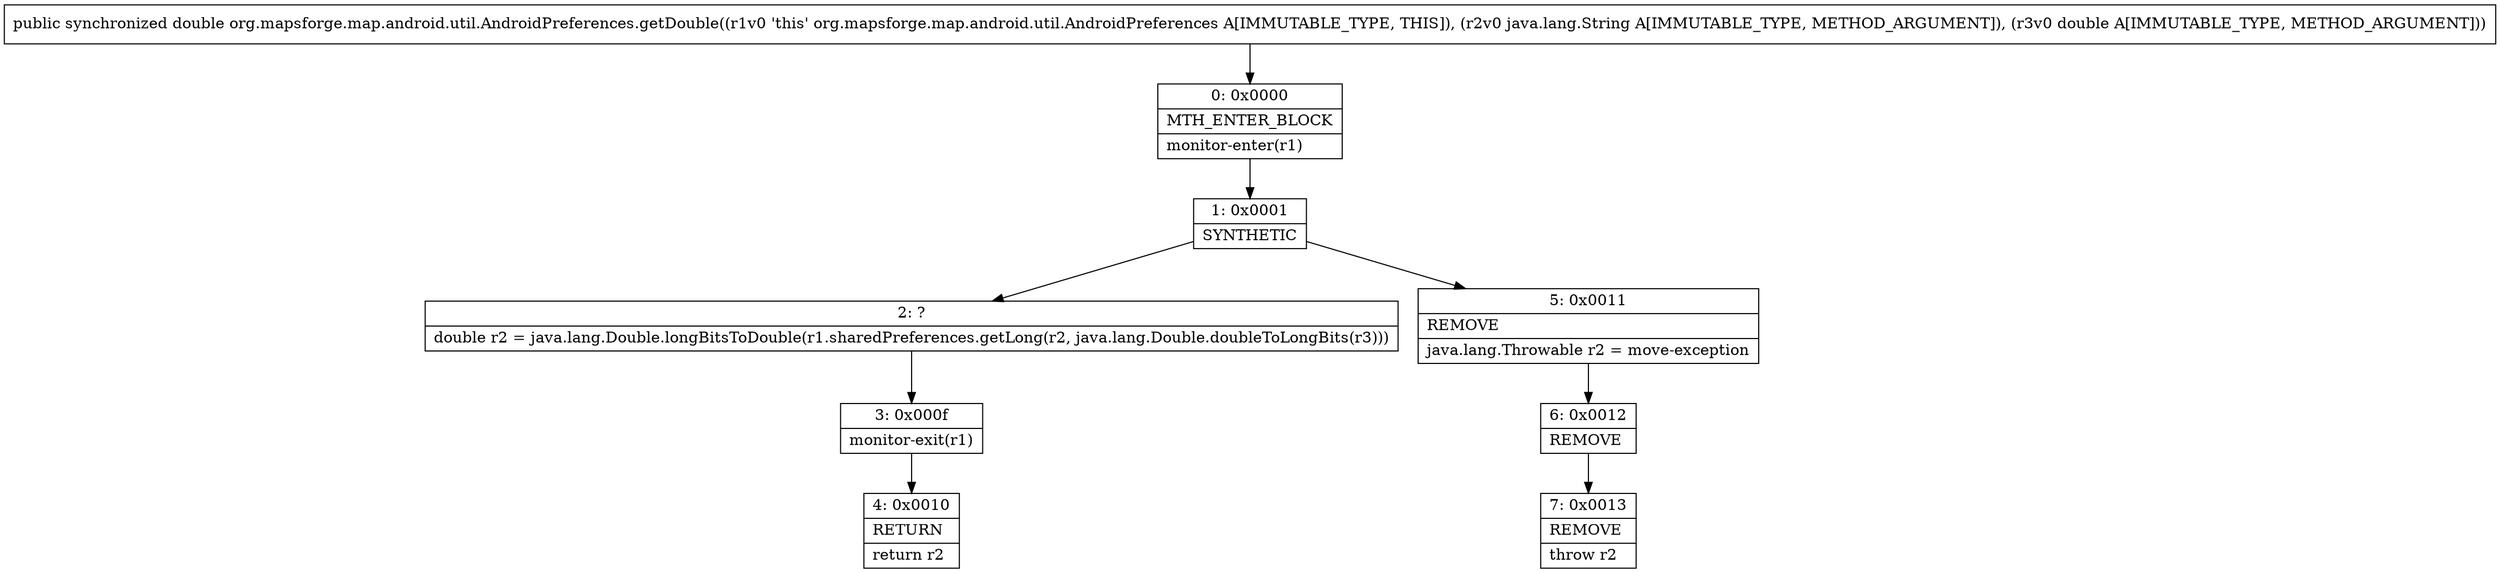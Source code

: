 digraph "CFG fororg.mapsforge.map.android.util.AndroidPreferences.getDouble(Ljava\/lang\/String;D)D" {
Node_0 [shape=record,label="{0\:\ 0x0000|MTH_ENTER_BLOCK\l|monitor\-enter(r1)\l}"];
Node_1 [shape=record,label="{1\:\ 0x0001|SYNTHETIC\l}"];
Node_2 [shape=record,label="{2\:\ ?|double r2 = java.lang.Double.longBitsToDouble(r1.sharedPreferences.getLong(r2, java.lang.Double.doubleToLongBits(r3)))\l}"];
Node_3 [shape=record,label="{3\:\ 0x000f|monitor\-exit(r1)\l}"];
Node_4 [shape=record,label="{4\:\ 0x0010|RETURN\l|return r2\l}"];
Node_5 [shape=record,label="{5\:\ 0x0011|REMOVE\l|java.lang.Throwable r2 = move\-exception\l}"];
Node_6 [shape=record,label="{6\:\ 0x0012|REMOVE\l}"];
Node_7 [shape=record,label="{7\:\ 0x0013|REMOVE\l|throw r2\l}"];
MethodNode[shape=record,label="{public synchronized double org.mapsforge.map.android.util.AndroidPreferences.getDouble((r1v0 'this' org.mapsforge.map.android.util.AndroidPreferences A[IMMUTABLE_TYPE, THIS]), (r2v0 java.lang.String A[IMMUTABLE_TYPE, METHOD_ARGUMENT]), (r3v0 double A[IMMUTABLE_TYPE, METHOD_ARGUMENT])) }"];
MethodNode -> Node_0;
Node_0 -> Node_1;
Node_1 -> Node_2;
Node_1 -> Node_5;
Node_2 -> Node_3;
Node_3 -> Node_4;
Node_5 -> Node_6;
Node_6 -> Node_7;
}


